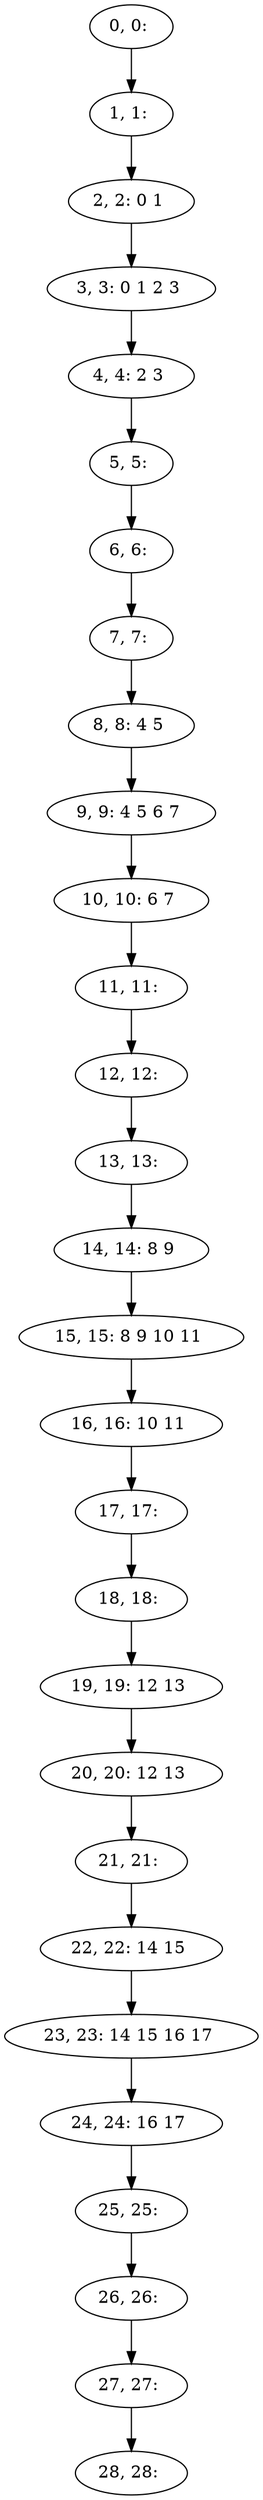 digraph G {
0[label="0, 0: "];
1[label="1, 1: "];
2[label="2, 2: 0 1 "];
3[label="3, 3: 0 1 2 3 "];
4[label="4, 4: 2 3 "];
5[label="5, 5: "];
6[label="6, 6: "];
7[label="7, 7: "];
8[label="8, 8: 4 5 "];
9[label="9, 9: 4 5 6 7 "];
10[label="10, 10: 6 7 "];
11[label="11, 11: "];
12[label="12, 12: "];
13[label="13, 13: "];
14[label="14, 14: 8 9 "];
15[label="15, 15: 8 9 10 11 "];
16[label="16, 16: 10 11 "];
17[label="17, 17: "];
18[label="18, 18: "];
19[label="19, 19: 12 13 "];
20[label="20, 20: 12 13 "];
21[label="21, 21: "];
22[label="22, 22: 14 15 "];
23[label="23, 23: 14 15 16 17 "];
24[label="24, 24: 16 17 "];
25[label="25, 25: "];
26[label="26, 26: "];
27[label="27, 27: "];
28[label="28, 28: "];
0->1 ;
1->2 ;
2->3 ;
3->4 ;
4->5 ;
5->6 ;
6->7 ;
7->8 ;
8->9 ;
9->10 ;
10->11 ;
11->12 ;
12->13 ;
13->14 ;
14->15 ;
15->16 ;
16->17 ;
17->18 ;
18->19 ;
19->20 ;
20->21 ;
21->22 ;
22->23 ;
23->24 ;
24->25 ;
25->26 ;
26->27 ;
27->28 ;
}
